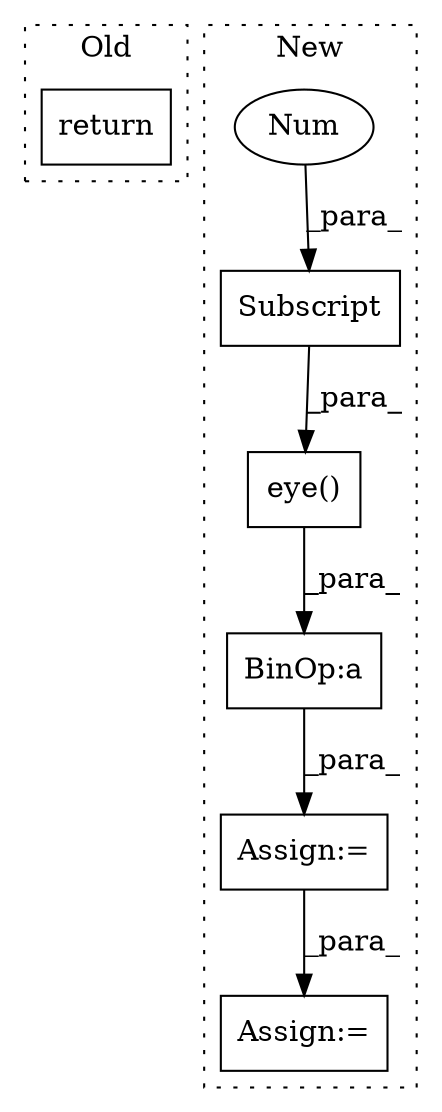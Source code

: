 digraph G {
subgraph cluster0 {
1 [label="return" a="93" s="4363" l="7" shape="box"];
label = "Old";
style="dotted";
}
subgraph cluster1 {
2 [label="eye()" a="75" s="3239,3264" l="8,32" shape="box"];
3 [label="BinOp:a" a="82" s="3296" l="3" shape="box"];
4 [label="Assign:=" a="68" s="3586" l="10" shape="box"];
5 [label="Subscript" a="63" s="3247,0" l="17,0" shape="box"];
6 [label="Num" a="76" s="3262" l="1" shape="ellipse"];
7 [label="Assign:=" a="68" s="3130" l="3" shape="box"];
label = "New";
style="dotted";
}
2 -> 3 [label="_para_"];
3 -> 7 [label="_para_"];
5 -> 2 [label="_para_"];
6 -> 5 [label="_para_"];
7 -> 4 [label="_para_"];
}